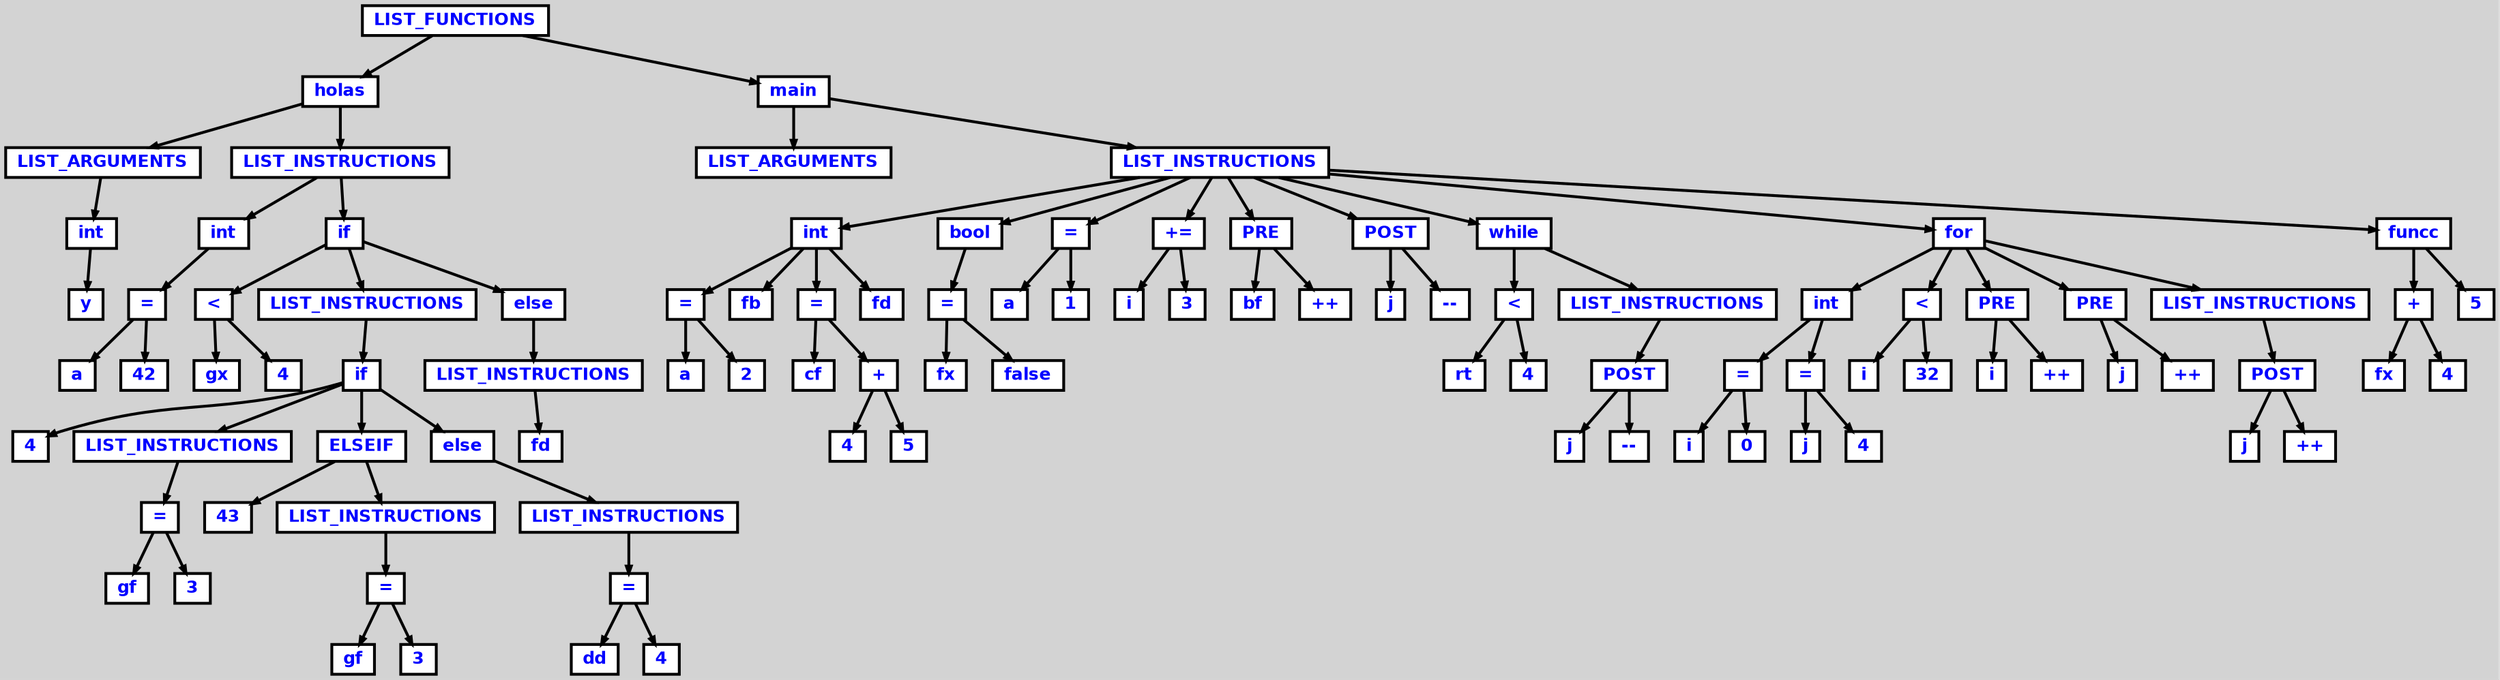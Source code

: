 digraph {

	ordering=out;
	ranksep=.4;
	bgcolor="lightgrey"; node [shape=box, fixedsize=false, fontsize=12, fontname="Helvetica-bold", fontcolor="blue"
		width=.25, height=.25, color="black", fillcolor="white", style="filled, solid, bold"];
	edge [arrowsize=.5, color="black", style="bold"]

  n0 [label="LIST_FUNCTIONS"];
  n1 [label="holas"];
  n1 [label="holas"];
  n2 [label="LIST_ARGUMENTS"];
  n2 [label="LIST_ARGUMENTS"];
  n3 [label="int"];
  n3 [label="int"];
  n4 [label="y"];
  n5 [label="LIST_INSTRUCTIONS"];
  n5 [label="LIST_INSTRUCTIONS"];
  n6 [label="int"];
  n6 [label="int"];
  n7 [label="="];
  n7 [label="="];
  n8 [label="a"];
  n9 [label="42"];
  n10 [label="if"];
  n10 [label="if"];
  n11 [label="<"];
  n11 [label="<"];
  n12 [label="gx"];
  n13 [label="4"];
  n14 [label="LIST_INSTRUCTIONS"];
  n14 [label="LIST_INSTRUCTIONS"];
  n15 [label="if"];
  n15 [label="if"];
  n16 [label="4"];
  n17 [label="LIST_INSTRUCTIONS"];
  n17 [label="LIST_INSTRUCTIONS"];
  n18 [label="="];
  n18 [label="="];
  n19 [label="gf"];
  n20 [label="3"];
  n21 [label="ELSEIF"];
  n21 [label="ELSEIF"];
  n22 [label="43"];
  n23 [label="LIST_INSTRUCTIONS"];
  n23 [label="LIST_INSTRUCTIONS"];
  n24 [label="="];
  n24 [label="="];
  n25 [label="gf"];
  n26 [label="3"];
  n27 [label="else"];
  n27 [label="else"];
  n28 [label="LIST_INSTRUCTIONS"];
  n28 [label="LIST_INSTRUCTIONS"];
  n29 [label="="];
  n29 [label="="];
  n30 [label="dd"];
  n31 [label="4"];
  n32 [label="else"];
  n32 [label="else"];
  n33 [label="LIST_INSTRUCTIONS"];
  n33 [label="LIST_INSTRUCTIONS"];
  n34 [label="fd"];
  n35 [label="main"];
  n35 [label="main"];
  n36 [label="LIST_ARGUMENTS"];
  n37 [label="LIST_INSTRUCTIONS"];
  n37 [label="LIST_INSTRUCTIONS"];
  n38 [label="int"];
  n38 [label="int"];
  n39 [label="="];
  n39 [label="="];
  n40 [label="a"];
  n41 [label="2"];
  n42 [label="fb"];
  n43 [label="="];
  n43 [label="="];
  n44 [label="cf"];
  n45 [label="+"];
  n45 [label="+"];
  n46 [label="4"];
  n47 [label="5"];
  n48 [label="fd"];
  n49 [label="bool"];
  n49 [label="bool"];
  n50 [label="="];
  n50 [label="="];
  n51 [label="fx"];
  n52 [label="false"];
  n53 [label="="];
  n53 [label="="];
  n54 [label="a"];
  n55 [label="1"];
  n56 [label="+="];
  n56 [label="+="];
  n57 [label="i"];
  n58 [label="3"];
  n59 [label="PRE"];
  n59 [label="PRE"];
  n60 [label="bf"];
  n61 [label="++"];
  n62 [label="POST"];
  n62 [label="POST"];
  n63 [label="j"];
  n64 [label="--"];
  n65 [label="while"];
  n65 [label="while"];
  n66 [label="<"];
  n66 [label="<"];
  n67 [label="rt"];
  n68 [label="4"];
  n69 [label="LIST_INSTRUCTIONS"];
  n69 [label="LIST_INSTRUCTIONS"];
  n70 [label="POST"];
  n70 [label="POST"];
  n71 [label="j"];
  n72 [label="--"];
  n73 [label="for"];
  n73 [label="for"];
  n74 [label="int"];
  n74 [label="int"];
  n75 [label="="];
  n75 [label="="];
  n76 [label="i"];
  n77 [label="0"];
  n78 [label="="];
  n78 [label="="];
  n79 [label="j"];
  n80 [label="4"];
  n81 [label="<"];
  n81 [label="<"];
  n82 [label="i"];
  n83 [label="32"];
  n84 [label="PRE"];
  n84 [label="PRE"];
  n85 [label="i"];
  n86 [label="++"];
  n87 [label="PRE"];
  n87 [label="PRE"];
  n88 [label="j"];
  n89 [label="++"];
  n90 [label="LIST_INSTRUCTIONS"];
  n90 [label="LIST_INSTRUCTIONS"];
  n91 [label="POST"];
  n91 [label="POST"];
  n92 [label="j"];
  n93 [label="++"];
  n94 [label="funcc"];
  n94 [label="funcc"];
  n95 [label="+"];
  n95 [label="+"];
  n96 [label="fx"];
  n97 [label="4"];
  n98 [label="5"];

  n0 -> n1 // "LIST_FUNCTIONS" -> "holas"
  n1 -> n2 // "holas" -> "LIST_ARGUMENTS"
  n2 -> n3 // "LIST_ARGUMENTS" -> "int"
  n3 -> n4 // "int" -> "y"
  n1 -> n5 // "holas" -> "LIST_INSTRUCTIONS"
  n5 -> n6 // "LIST_INSTRUCTIONS" -> "int"
  n6 -> n7 // "int" -> "="
  n7 -> n8 // "=" -> "a"
  n7 -> n9 // "=" -> "42"
  n5 -> n10 // "LIST_INSTRUCTIONS" -> "if"
  n10 -> n11 // "if" -> "<"
  n11 -> n12 // "<" -> "gx"
  n11 -> n13 // "<" -> "4"
  n10 -> n14 // "if" -> "LIST_INSTRUCTIONS"
  n14 -> n15 // "LIST_INSTRUCTIONS" -> "if"
  n15 -> n16 // "if" -> "4"
  n15 -> n17 // "if" -> "LIST_INSTRUCTIONS"
  n17 -> n18 // "LIST_INSTRUCTIONS" -> "="
  n18 -> n19 // "=" -> "gf"
  n18 -> n20 // "=" -> "3"
  n15 -> n21 // "if" -> "ELSEIF"
  n21 -> n22 // "ELSEIF" -> "43"
  n21 -> n23 // "ELSEIF" -> "LIST_INSTRUCTIONS"
  n23 -> n24 // "LIST_INSTRUCTIONS" -> "="
  n24 -> n25 // "=" -> "gf"
  n24 -> n26 // "=" -> "3"
  n15 -> n27 // "if" -> "else"
  n27 -> n28 // "else" -> "LIST_INSTRUCTIONS"
  n28 -> n29 // "LIST_INSTRUCTIONS" -> "="
  n29 -> n30 // "=" -> "dd"
  n29 -> n31 // "=" -> "4"
  n10 -> n32 // "if" -> "else"
  n32 -> n33 // "else" -> "LIST_INSTRUCTIONS"
  n33 -> n34 // "LIST_INSTRUCTIONS" -> "fd"
  n0 -> n35 // "LIST_FUNCTIONS" -> "main"
  n35 -> n36 // "main" -> "LIST_ARGUMENTS"
  n35 -> n37 // "main" -> "LIST_INSTRUCTIONS"
  n37 -> n38 // "LIST_INSTRUCTIONS" -> "int"
  n38 -> n39 // "int" -> "="
  n39 -> n40 // "=" -> "a"
  n39 -> n41 // "=" -> "2"
  n38 -> n42 // "int" -> "fb"
  n38 -> n43 // "int" -> "="
  n43 -> n44 // "=" -> "cf"
  n43 -> n45 // "=" -> "+"
  n45 -> n46 // "+" -> "4"
  n45 -> n47 // "+" -> "5"
  n38 -> n48 // "int" -> "fd"
  n37 -> n49 // "LIST_INSTRUCTIONS" -> "bool"
  n49 -> n50 // "bool" -> "="
  n50 -> n51 // "=" -> "fx"
  n50 -> n52 // "=" -> "false"
  n37 -> n53 // "LIST_INSTRUCTIONS" -> "="
  n53 -> n54 // "=" -> "a"
  n53 -> n55 // "=" -> "1"
  n37 -> n56 // "LIST_INSTRUCTIONS" -> "+="
  n56 -> n57 // "+=" -> "i"
  n56 -> n58 // "+=" -> "3"
  n37 -> n59 // "LIST_INSTRUCTIONS" -> "PRE"
  n59 -> n60 // "PRE" -> "bf"
  n59 -> n61 // "PRE" -> "++"
  n37 -> n62 // "LIST_INSTRUCTIONS" -> "POST"
  n62 -> n63 // "POST" -> "j"
  n62 -> n64 // "POST" -> "--"
  n37 -> n65 // "LIST_INSTRUCTIONS" -> "while"
  n65 -> n66 // "while" -> "<"
  n66 -> n67 // "<" -> "rt"
  n66 -> n68 // "<" -> "4"
  n65 -> n69 // "while" -> "LIST_INSTRUCTIONS"
  n69 -> n70 // "LIST_INSTRUCTIONS" -> "POST"
  n70 -> n71 // "POST" -> "j"
  n70 -> n72 // "POST" -> "--"
  n37 -> n73 // "LIST_INSTRUCTIONS" -> "for"
  n73 -> n74 // "for" -> "int"
  n74 -> n75 // "int" -> "="
  n75 -> n76 // "=" -> "i"
  n75 -> n77 // "=" -> "0"
  n74 -> n78 // "int" -> "="
  n78 -> n79 // "=" -> "j"
  n78 -> n80 // "=" -> "4"
  n73 -> n81 // "for" -> "<"
  n81 -> n82 // "<" -> "i"
  n81 -> n83 // "<" -> "32"
  n73 -> n84 // "for" -> "PRE"
  n84 -> n85 // "PRE" -> "i"
  n84 -> n86 // "PRE" -> "++"
  n73 -> n87 // "for" -> "PRE"
  n87 -> n88 // "PRE" -> "j"
  n87 -> n89 // "PRE" -> "++"
  n73 -> n90 // "for" -> "LIST_INSTRUCTIONS"
  n90 -> n91 // "LIST_INSTRUCTIONS" -> "POST"
  n91 -> n92 // "POST" -> "j"
  n91 -> n93 // "POST" -> "++"
  n37 -> n94 // "LIST_INSTRUCTIONS" -> "funcc"
  n94 -> n95 // "funcc" -> "+"
  n95 -> n96 // "+" -> "fx"
  n95 -> n97 // "+" -> "4"
  n94 -> n98 // "funcc" -> "5"

}
